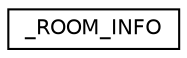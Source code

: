 digraph "Graphical Class Hierarchy"
{
  edge [fontname="Helvetica",fontsize="10",labelfontname="Helvetica",labelfontsize="10"];
  node [fontname="Helvetica",fontsize="10",shape=record];
  rankdir="LR";
  Node0 [label="_ROOM_INFO",height=0.2,width=0.4,color="black", fillcolor="white", style="filled",URL="$struct___r_o_o_m___i_n_f_o.html"];
}
